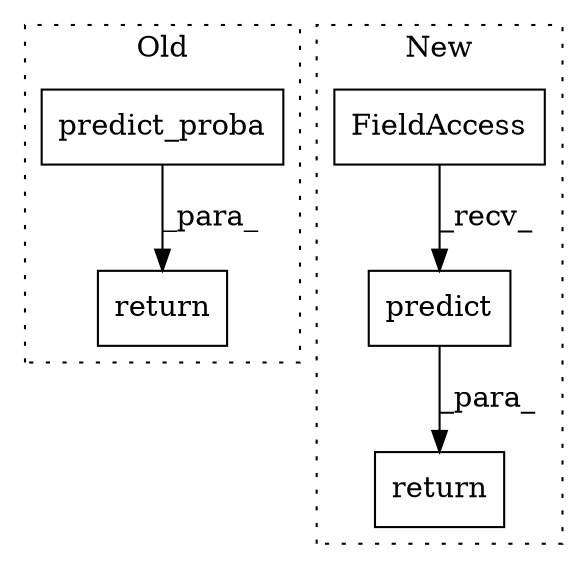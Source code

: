 digraph G {
subgraph cluster0 {
1 [label="predict_proba" a="32" s="1288,1303" l="14,1" shape="box"];
3 [label="return" a="41" s="1241" l="7" shape="box"];
label = "Old";
style="dotted";
}
subgraph cluster1 {
2 [label="return" a="41" s="1608" l="7" shape="box"];
4 [label="predict" a="32" s="1354,1363" l="8,1" shape="box"];
5 [label="FieldAccess" a="22" s="1340" l="13" shape="box"];
label = "New";
style="dotted";
}
1 -> 3 [label="_para_"];
4 -> 2 [label="_para_"];
5 -> 4 [label="_recv_"];
}